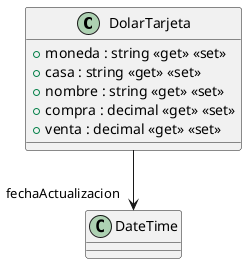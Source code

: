 @startuml
class DolarTarjeta {
    + moneda : string <<get>> <<set>>
    + casa : string <<get>> <<set>>
    + nombre : string <<get>> <<set>>
    + compra : decimal <<get>> <<set>>
    + venta : decimal <<get>> <<set>>
}
DolarTarjeta --> "fechaActualizacion" DateTime
@enduml
